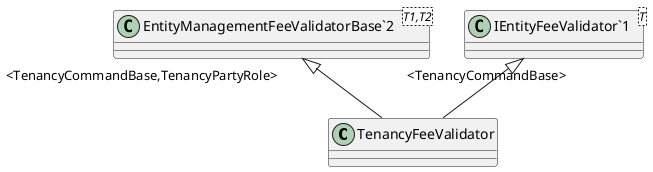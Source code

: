 @startuml
class TenancyFeeValidator {
}
class "EntityManagementFeeValidatorBase`2"<T1,T2> {
}
class "IEntityFeeValidator`1"<T> {
}
"EntityManagementFeeValidatorBase`2" "<TenancyCommandBase,TenancyPartyRole>" <|-- TenancyFeeValidator
"IEntityFeeValidator`1" "<TenancyCommandBase>" <|-- TenancyFeeValidator
@enduml
